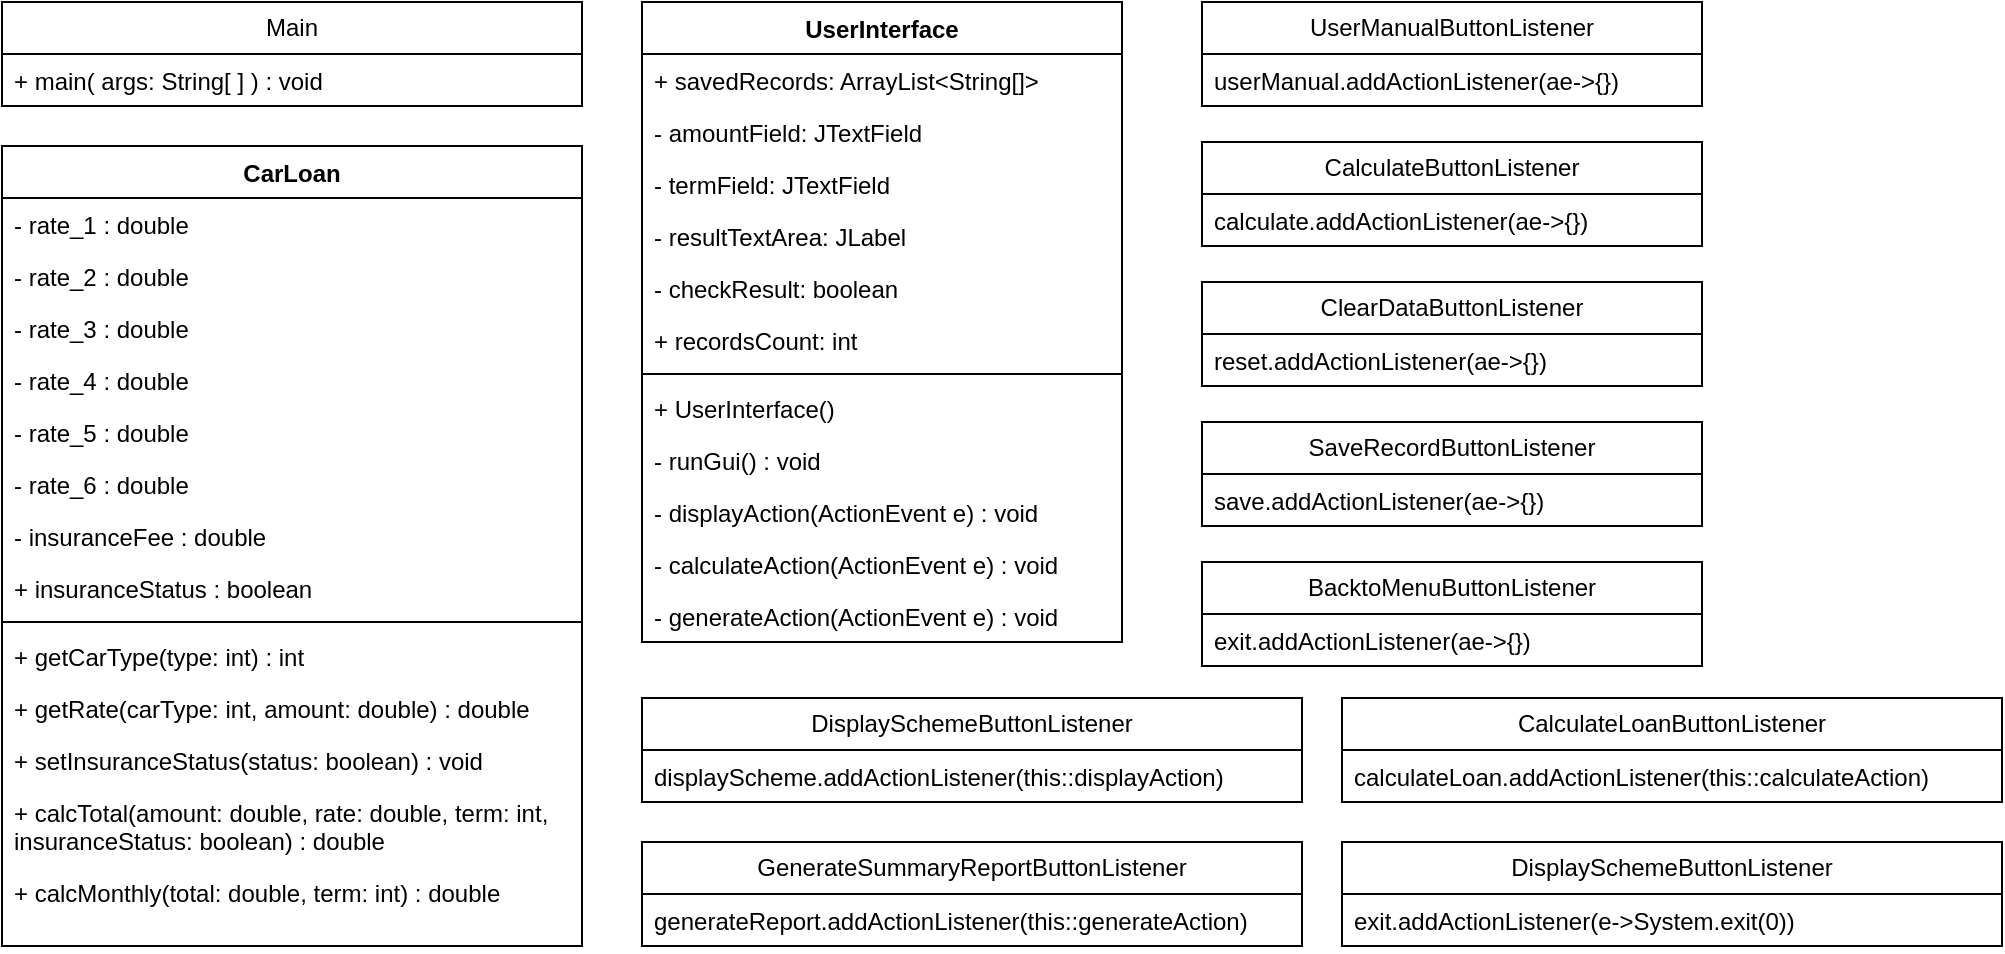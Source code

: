 <mxfile version="23.1.5" type="github">
  <diagram name="Page-1" id="sx6abhNxPQXdy5xg8jdA">
    <mxGraphModel dx="848" dy="500" grid="1" gridSize="10" guides="1" tooltips="1" connect="1" arrows="1" fold="1" page="1" pageScale="1" pageWidth="2339" pageHeight="3300" math="0" shadow="0">
      <root>
        <mxCell id="0" />
        <mxCell id="1" parent="0" />
        <mxCell id="NxB3DynYGjk37U7DIylD-1" value="UserInterface" style="swimlane;fontStyle=1;align=center;verticalAlign=top;childLayout=stackLayout;horizontal=1;startSize=26;horizontalStack=0;resizeParent=1;resizeParentMax=0;resizeLast=0;collapsible=1;marginBottom=0;whiteSpace=wrap;html=1;" vertex="1" parent="1">
          <mxGeometry x="650" y="240" width="240" height="320" as="geometry" />
        </mxCell>
        <mxCell id="NxB3DynYGjk37U7DIylD-2" value="+ savedRecords: ArrayList&amp;lt;String[]&amp;gt;" style="text;strokeColor=none;fillColor=none;align=left;verticalAlign=top;spacingLeft=4;spacingRight=4;overflow=hidden;rotatable=0;points=[[0,0.5],[1,0.5]];portConstraint=eastwest;whiteSpace=wrap;html=1;" vertex="1" parent="NxB3DynYGjk37U7DIylD-1">
          <mxGeometry y="26" width="240" height="26" as="geometry" />
        </mxCell>
        <mxCell id="NxB3DynYGjk37U7DIylD-15" value="- amountField: JTextField" style="text;strokeColor=none;fillColor=none;align=left;verticalAlign=top;spacingLeft=4;spacingRight=4;overflow=hidden;rotatable=0;points=[[0,0.5],[1,0.5]];portConstraint=eastwest;whiteSpace=wrap;html=1;" vertex="1" parent="NxB3DynYGjk37U7DIylD-1">
          <mxGeometry y="52" width="240" height="26" as="geometry" />
        </mxCell>
        <mxCell id="NxB3DynYGjk37U7DIylD-14" value="- termField: JTextField" style="text;strokeColor=none;fillColor=none;align=left;verticalAlign=top;spacingLeft=4;spacingRight=4;overflow=hidden;rotatable=0;points=[[0,0.5],[1,0.5]];portConstraint=eastwest;whiteSpace=wrap;html=1;" vertex="1" parent="NxB3DynYGjk37U7DIylD-1">
          <mxGeometry y="78" width="240" height="26" as="geometry" />
        </mxCell>
        <mxCell id="NxB3DynYGjk37U7DIylD-13" value="- resultTextArea: JLabel" style="text;strokeColor=none;fillColor=none;align=left;verticalAlign=top;spacingLeft=4;spacingRight=4;overflow=hidden;rotatable=0;points=[[0,0.5],[1,0.5]];portConstraint=eastwest;whiteSpace=wrap;html=1;" vertex="1" parent="NxB3DynYGjk37U7DIylD-1">
          <mxGeometry y="104" width="240" height="26" as="geometry" />
        </mxCell>
        <mxCell id="NxB3DynYGjk37U7DIylD-12" value="- checkResult: boolean" style="text;strokeColor=none;fillColor=none;align=left;verticalAlign=top;spacingLeft=4;spacingRight=4;overflow=hidden;rotatable=0;points=[[0,0.5],[1,0.5]];portConstraint=eastwest;whiteSpace=wrap;html=1;" vertex="1" parent="NxB3DynYGjk37U7DIylD-1">
          <mxGeometry y="130" width="240" height="26" as="geometry" />
        </mxCell>
        <mxCell id="NxB3DynYGjk37U7DIylD-11" value="+ recordsCount: int" style="text;strokeColor=none;fillColor=none;align=left;verticalAlign=top;spacingLeft=4;spacingRight=4;overflow=hidden;rotatable=0;points=[[0,0.5],[1,0.5]];portConstraint=eastwest;whiteSpace=wrap;html=1;" vertex="1" parent="NxB3DynYGjk37U7DIylD-1">
          <mxGeometry y="156" width="240" height="26" as="geometry" />
        </mxCell>
        <mxCell id="NxB3DynYGjk37U7DIylD-3" value="" style="line;strokeWidth=1;fillColor=none;align=left;verticalAlign=middle;spacingTop=-1;spacingLeft=3;spacingRight=3;rotatable=0;labelPosition=right;points=[];portConstraint=eastwest;strokeColor=inherit;" vertex="1" parent="NxB3DynYGjk37U7DIylD-1">
          <mxGeometry y="182" width="240" height="8" as="geometry" />
        </mxCell>
        <mxCell id="NxB3DynYGjk37U7DIylD-4" value="+ UserInterface()" style="text;strokeColor=none;fillColor=none;align=left;verticalAlign=top;spacingLeft=4;spacingRight=4;overflow=hidden;rotatable=0;points=[[0,0.5],[1,0.5]];portConstraint=eastwest;whiteSpace=wrap;html=1;" vertex="1" parent="NxB3DynYGjk37U7DIylD-1">
          <mxGeometry y="190" width="240" height="26" as="geometry" />
        </mxCell>
        <mxCell id="NxB3DynYGjk37U7DIylD-27" value="- runGui() : void" style="text;strokeColor=none;fillColor=none;align=left;verticalAlign=top;spacingLeft=4;spacingRight=4;overflow=hidden;rotatable=0;points=[[0,0.5],[1,0.5]];portConstraint=eastwest;whiteSpace=wrap;html=1;" vertex="1" parent="NxB3DynYGjk37U7DIylD-1">
          <mxGeometry y="216" width="240" height="26" as="geometry" />
        </mxCell>
        <mxCell id="NxB3DynYGjk37U7DIylD-26" value="- displayAction(ActionEvent e) : void" style="text;strokeColor=none;fillColor=none;align=left;verticalAlign=top;spacingLeft=4;spacingRight=4;overflow=hidden;rotatable=0;points=[[0,0.5],[1,0.5]];portConstraint=eastwest;whiteSpace=wrap;html=1;" vertex="1" parent="NxB3DynYGjk37U7DIylD-1">
          <mxGeometry y="242" width="240" height="26" as="geometry" />
        </mxCell>
        <mxCell id="NxB3DynYGjk37U7DIylD-25" value="- calculateAction(ActionEvent e) : void" style="text;strokeColor=none;fillColor=none;align=left;verticalAlign=top;spacingLeft=4;spacingRight=4;overflow=hidden;rotatable=0;points=[[0,0.5],[1,0.5]];portConstraint=eastwest;whiteSpace=wrap;html=1;" vertex="1" parent="NxB3DynYGjk37U7DIylD-1">
          <mxGeometry y="268" width="240" height="26" as="geometry" />
        </mxCell>
        <mxCell id="NxB3DynYGjk37U7DIylD-24" value="- generateAction(ActionEvent e) : void" style="text;strokeColor=none;fillColor=none;align=left;verticalAlign=top;spacingLeft=4;spacingRight=4;overflow=hidden;rotatable=0;points=[[0,0.5],[1,0.5]];portConstraint=eastwest;whiteSpace=wrap;html=1;" vertex="1" parent="NxB3DynYGjk37U7DIylD-1">
          <mxGeometry y="294" width="240" height="26" as="geometry" />
        </mxCell>
        <mxCell id="NxB3DynYGjk37U7DIylD-5" value="CarLoan" style="swimlane;fontStyle=1;align=center;verticalAlign=top;childLayout=stackLayout;horizontal=1;startSize=26;horizontalStack=0;resizeParent=1;resizeParentMax=0;resizeLast=0;collapsible=1;marginBottom=0;whiteSpace=wrap;html=1;" vertex="1" parent="1">
          <mxGeometry x="330" y="312" width="290" height="400" as="geometry" />
        </mxCell>
        <mxCell id="NxB3DynYGjk37U7DIylD-6" value="- rate_1 : double&amp;nbsp;" style="text;strokeColor=none;fillColor=none;align=left;verticalAlign=top;spacingLeft=4;spacingRight=4;overflow=hidden;rotatable=0;points=[[0,0.5],[1,0.5]];portConstraint=eastwest;whiteSpace=wrap;html=1;" vertex="1" parent="NxB3DynYGjk37U7DIylD-5">
          <mxGeometry y="26" width="290" height="26" as="geometry" />
        </mxCell>
        <mxCell id="NxB3DynYGjk37U7DIylD-35" value="- rate_2 : double" style="text;strokeColor=none;fillColor=none;align=left;verticalAlign=top;spacingLeft=4;spacingRight=4;overflow=hidden;rotatable=0;points=[[0,0.5],[1,0.5]];portConstraint=eastwest;whiteSpace=wrap;html=1;" vertex="1" parent="NxB3DynYGjk37U7DIylD-5">
          <mxGeometry y="52" width="290" height="26" as="geometry" />
        </mxCell>
        <mxCell id="NxB3DynYGjk37U7DIylD-34" value="- rate_3 : double" style="text;strokeColor=none;fillColor=none;align=left;verticalAlign=top;spacingLeft=4;spacingRight=4;overflow=hidden;rotatable=0;points=[[0,0.5],[1,0.5]];portConstraint=eastwest;whiteSpace=wrap;html=1;" vertex="1" parent="NxB3DynYGjk37U7DIylD-5">
          <mxGeometry y="78" width="290" height="26" as="geometry" />
        </mxCell>
        <mxCell id="NxB3DynYGjk37U7DIylD-33" value="- rate_4 : double" style="text;strokeColor=none;fillColor=none;align=left;verticalAlign=top;spacingLeft=4;spacingRight=4;overflow=hidden;rotatable=0;points=[[0,0.5],[1,0.5]];portConstraint=eastwest;whiteSpace=wrap;html=1;" vertex="1" parent="NxB3DynYGjk37U7DIylD-5">
          <mxGeometry y="104" width="290" height="26" as="geometry" />
        </mxCell>
        <mxCell id="NxB3DynYGjk37U7DIylD-32" value="- rate_5 : double" style="text;strokeColor=none;fillColor=none;align=left;verticalAlign=top;spacingLeft=4;spacingRight=4;overflow=hidden;rotatable=0;points=[[0,0.5],[1,0.5]];portConstraint=eastwest;whiteSpace=wrap;html=1;" vertex="1" parent="NxB3DynYGjk37U7DIylD-5">
          <mxGeometry y="130" width="290" height="26" as="geometry" />
        </mxCell>
        <mxCell id="NxB3DynYGjk37U7DIylD-31" value="- rate_6 : double" style="text;strokeColor=none;fillColor=none;align=left;verticalAlign=top;spacingLeft=4;spacingRight=4;overflow=hidden;rotatable=0;points=[[0,0.5],[1,0.5]];portConstraint=eastwest;whiteSpace=wrap;html=1;" vertex="1" parent="NxB3DynYGjk37U7DIylD-5">
          <mxGeometry y="156" width="290" height="26" as="geometry" />
        </mxCell>
        <mxCell id="NxB3DynYGjk37U7DIylD-30" value="- insuranceFee : double" style="text;strokeColor=none;fillColor=none;align=left;verticalAlign=top;spacingLeft=4;spacingRight=4;overflow=hidden;rotatable=0;points=[[0,0.5],[1,0.5]];portConstraint=eastwest;whiteSpace=wrap;html=1;" vertex="1" parent="NxB3DynYGjk37U7DIylD-5">
          <mxGeometry y="182" width="290" height="26" as="geometry" />
        </mxCell>
        <mxCell id="NxB3DynYGjk37U7DIylD-68" value="+ insuranceStatus : boolean" style="text;strokeColor=none;fillColor=none;align=left;verticalAlign=top;spacingLeft=4;spacingRight=4;overflow=hidden;rotatable=0;points=[[0,0.5],[1,0.5]];portConstraint=eastwest;whiteSpace=wrap;html=1;" vertex="1" parent="NxB3DynYGjk37U7DIylD-5">
          <mxGeometry y="208" width="290" height="26" as="geometry" />
        </mxCell>
        <mxCell id="NxB3DynYGjk37U7DIylD-7" value="" style="line;strokeWidth=1;fillColor=none;align=left;verticalAlign=middle;spacingTop=-1;spacingLeft=3;spacingRight=3;rotatable=0;labelPosition=right;points=[];portConstraint=eastwest;strokeColor=inherit;" vertex="1" parent="NxB3DynYGjk37U7DIylD-5">
          <mxGeometry y="234" width="290" height="8" as="geometry" />
        </mxCell>
        <mxCell id="NxB3DynYGjk37U7DIylD-69" value="+ getCarType(type: int) : int" style="text;strokeColor=none;fillColor=none;align=left;verticalAlign=top;spacingLeft=4;spacingRight=4;overflow=hidden;rotatable=0;points=[[0,0.5],[1,0.5]];portConstraint=eastwest;whiteSpace=wrap;html=1;" vertex="1" parent="NxB3DynYGjk37U7DIylD-5">
          <mxGeometry y="242" width="290" height="26" as="geometry" />
        </mxCell>
        <mxCell id="NxB3DynYGjk37U7DIylD-8" value="+ getRate(carType: int, amount: double) : double" style="text;strokeColor=none;fillColor=none;align=left;verticalAlign=top;spacingLeft=4;spacingRight=4;overflow=hidden;rotatable=0;points=[[0,0.5],[1,0.5]];portConstraint=eastwest;whiteSpace=wrap;html=1;" vertex="1" parent="NxB3DynYGjk37U7DIylD-5">
          <mxGeometry y="268" width="290" height="26" as="geometry" />
        </mxCell>
        <mxCell id="NxB3DynYGjk37U7DIylD-39" value="+ setInsuranceStatus(status: boolean) : void" style="text;strokeColor=none;fillColor=none;align=left;verticalAlign=top;spacingLeft=4;spacingRight=4;overflow=hidden;rotatable=0;points=[[0,0.5],[1,0.5]];portConstraint=eastwest;whiteSpace=wrap;html=1;" vertex="1" parent="NxB3DynYGjk37U7DIylD-5">
          <mxGeometry y="294" width="290" height="26" as="geometry" />
        </mxCell>
        <mxCell id="NxB3DynYGjk37U7DIylD-38" value="+ calcTotal(amount: double, rate: double, term: int, insuranceStatus: boolean) : double" style="text;strokeColor=none;fillColor=none;align=left;verticalAlign=top;spacingLeft=4;spacingRight=4;overflow=hidden;rotatable=0;points=[[0,0.5],[1,0.5]];portConstraint=eastwest;whiteSpace=wrap;html=1;" vertex="1" parent="NxB3DynYGjk37U7DIylD-5">
          <mxGeometry y="320" width="290" height="40" as="geometry" />
        </mxCell>
        <mxCell id="NxB3DynYGjk37U7DIylD-70" value="+ calcMonthly(total: double, term: int) : double" style="text;strokeColor=none;fillColor=none;align=left;verticalAlign=top;spacingLeft=4;spacingRight=4;overflow=hidden;rotatable=0;points=[[0,0.5],[1,0.5]];portConstraint=eastwest;whiteSpace=wrap;html=1;" vertex="1" parent="NxB3DynYGjk37U7DIylD-5">
          <mxGeometry y="360" width="290" height="40" as="geometry" />
        </mxCell>
        <mxCell id="NxB3DynYGjk37U7DIylD-62" value="Main" style="swimlane;fontStyle=0;childLayout=stackLayout;horizontal=1;startSize=26;fillColor=none;horizontalStack=0;resizeParent=1;resizeParentMax=0;resizeLast=0;collapsible=1;marginBottom=0;whiteSpace=wrap;html=1;" vertex="1" parent="1">
          <mxGeometry x="330" y="240" width="290" height="52" as="geometry" />
        </mxCell>
        <mxCell id="NxB3DynYGjk37U7DIylD-63" value="+ main( args: String[ ] ) : void" style="text;strokeColor=none;fillColor=none;align=left;verticalAlign=top;spacingLeft=4;spacingRight=4;overflow=hidden;rotatable=0;points=[[0,0.5],[1,0.5]];portConstraint=eastwest;whiteSpace=wrap;html=1;" vertex="1" parent="NxB3DynYGjk37U7DIylD-62">
          <mxGeometry y="26" width="290" height="26" as="geometry" />
        </mxCell>
        <mxCell id="NxB3DynYGjk37U7DIylD-71" value="UserManualButtonListener" style="swimlane;fontStyle=0;childLayout=stackLayout;horizontal=1;startSize=26;fillColor=none;horizontalStack=0;resizeParent=1;resizeParentMax=0;resizeLast=0;collapsible=1;marginBottom=0;whiteSpace=wrap;html=1;" vertex="1" parent="1">
          <mxGeometry x="930" y="240" width="250" height="52" as="geometry" />
        </mxCell>
        <mxCell id="NxB3DynYGjk37U7DIylD-72" value="userManual.addActionListener(ae-&amp;gt;{})&amp;nbsp;" style="text;strokeColor=none;fillColor=none;align=left;verticalAlign=top;spacingLeft=4;spacingRight=4;overflow=hidden;rotatable=0;points=[[0,0.5],[1,0.5]];portConstraint=eastwest;whiteSpace=wrap;html=1;" vertex="1" parent="NxB3DynYGjk37U7DIylD-71">
          <mxGeometry y="26" width="250" height="26" as="geometry" />
        </mxCell>
        <mxCell id="NxB3DynYGjk37U7DIylD-75" value="CalculateButtonListener" style="swimlane;fontStyle=0;childLayout=stackLayout;horizontal=1;startSize=26;fillColor=none;horizontalStack=0;resizeParent=1;resizeParentMax=0;resizeLast=0;collapsible=1;marginBottom=0;whiteSpace=wrap;html=1;" vertex="1" parent="1">
          <mxGeometry x="930" y="310" width="250" height="52" as="geometry" />
        </mxCell>
        <mxCell id="NxB3DynYGjk37U7DIylD-76" value="calculate.addActionListener(ae-&amp;gt;{})&amp;nbsp;" style="text;strokeColor=none;fillColor=none;align=left;verticalAlign=top;spacingLeft=4;spacingRight=4;overflow=hidden;rotatable=0;points=[[0,0.5],[1,0.5]];portConstraint=eastwest;whiteSpace=wrap;html=1;" vertex="1" parent="NxB3DynYGjk37U7DIylD-75">
          <mxGeometry y="26" width="250" height="26" as="geometry" />
        </mxCell>
        <mxCell id="NxB3DynYGjk37U7DIylD-77" value="ClearDataButtonListener" style="swimlane;fontStyle=0;childLayout=stackLayout;horizontal=1;startSize=26;fillColor=none;horizontalStack=0;resizeParent=1;resizeParentMax=0;resizeLast=0;collapsible=1;marginBottom=0;whiteSpace=wrap;html=1;" vertex="1" parent="1">
          <mxGeometry x="930" y="380" width="250" height="52" as="geometry" />
        </mxCell>
        <mxCell id="NxB3DynYGjk37U7DIylD-78" value="reset.addActionListener(ae-&amp;gt;{})&amp;nbsp;" style="text;strokeColor=none;fillColor=none;align=left;verticalAlign=top;spacingLeft=4;spacingRight=4;overflow=hidden;rotatable=0;points=[[0,0.5],[1,0.5]];portConstraint=eastwest;whiteSpace=wrap;html=1;" vertex="1" parent="NxB3DynYGjk37U7DIylD-77">
          <mxGeometry y="26" width="250" height="26" as="geometry" />
        </mxCell>
        <mxCell id="NxB3DynYGjk37U7DIylD-80" value="SaveRecordButtonListener" style="swimlane;fontStyle=0;childLayout=stackLayout;horizontal=1;startSize=26;fillColor=none;horizontalStack=0;resizeParent=1;resizeParentMax=0;resizeLast=0;collapsible=1;marginBottom=0;whiteSpace=wrap;html=1;" vertex="1" parent="1">
          <mxGeometry x="930" y="450" width="250" height="52" as="geometry" />
        </mxCell>
        <mxCell id="NxB3DynYGjk37U7DIylD-81" value="save.addActionListener(ae-&amp;gt;{})&amp;nbsp;" style="text;strokeColor=none;fillColor=none;align=left;verticalAlign=top;spacingLeft=4;spacingRight=4;overflow=hidden;rotatable=0;points=[[0,0.5],[1,0.5]];portConstraint=eastwest;whiteSpace=wrap;html=1;" vertex="1" parent="NxB3DynYGjk37U7DIylD-80">
          <mxGeometry y="26" width="250" height="26" as="geometry" />
        </mxCell>
        <mxCell id="NxB3DynYGjk37U7DIylD-82" value="BacktoMenuButtonListener" style="swimlane;fontStyle=0;childLayout=stackLayout;horizontal=1;startSize=26;fillColor=none;horizontalStack=0;resizeParent=1;resizeParentMax=0;resizeLast=0;collapsible=1;marginBottom=0;whiteSpace=wrap;html=1;" vertex="1" parent="1">
          <mxGeometry x="930" y="520" width="250" height="52" as="geometry" />
        </mxCell>
        <mxCell id="NxB3DynYGjk37U7DIylD-83" value="exit.addActionListener(ae-&amp;gt;{})&amp;nbsp;" style="text;strokeColor=none;fillColor=none;align=left;verticalAlign=top;spacingLeft=4;spacingRight=4;overflow=hidden;rotatable=0;points=[[0,0.5],[1,0.5]];portConstraint=eastwest;whiteSpace=wrap;html=1;" vertex="1" parent="NxB3DynYGjk37U7DIylD-82">
          <mxGeometry y="26" width="250" height="26" as="geometry" />
        </mxCell>
        <mxCell id="NxB3DynYGjk37U7DIylD-85" value="DisplaySchemeButtonListener" style="swimlane;fontStyle=0;childLayout=stackLayout;horizontal=1;startSize=26;fillColor=none;horizontalStack=0;resizeParent=1;resizeParentMax=0;resizeLast=0;collapsible=1;marginBottom=0;whiteSpace=wrap;html=1;" vertex="1" parent="1">
          <mxGeometry x="650" y="588" width="330" height="52" as="geometry" />
        </mxCell>
        <mxCell id="NxB3DynYGjk37U7DIylD-86" value="displayScheme.addActionListener(this::displayAction)" style="text;strokeColor=none;fillColor=none;align=left;verticalAlign=top;spacingLeft=4;spacingRight=4;overflow=hidden;rotatable=0;points=[[0,0.5],[1,0.5]];portConstraint=eastwest;whiteSpace=wrap;html=1;" vertex="1" parent="NxB3DynYGjk37U7DIylD-85">
          <mxGeometry y="26" width="330" height="26" as="geometry" />
        </mxCell>
        <mxCell id="NxB3DynYGjk37U7DIylD-87" value="GenerateSummaryReportButtonListener" style="swimlane;fontStyle=0;childLayout=stackLayout;horizontal=1;startSize=26;fillColor=none;horizontalStack=0;resizeParent=1;resizeParentMax=0;resizeLast=0;collapsible=1;marginBottom=0;whiteSpace=wrap;html=1;" vertex="1" parent="1">
          <mxGeometry x="650" y="660" width="330" height="52" as="geometry" />
        </mxCell>
        <mxCell id="NxB3DynYGjk37U7DIylD-88" value="generateReport.addActionListener(this::generateAction)" style="text;strokeColor=none;fillColor=none;align=left;verticalAlign=top;spacingLeft=4;spacingRight=4;overflow=hidden;rotatable=0;points=[[0,0.5],[1,0.5]];portConstraint=eastwest;whiteSpace=wrap;html=1;" vertex="1" parent="NxB3DynYGjk37U7DIylD-87">
          <mxGeometry y="26" width="330" height="26" as="geometry" />
        </mxCell>
        <mxCell id="NxB3DynYGjk37U7DIylD-89" value="CalculateLoanButtonListener" style="swimlane;fontStyle=0;childLayout=stackLayout;horizontal=1;startSize=26;fillColor=none;horizontalStack=0;resizeParent=1;resizeParentMax=0;resizeLast=0;collapsible=1;marginBottom=0;whiteSpace=wrap;html=1;" vertex="1" parent="1">
          <mxGeometry x="1000" y="588" width="330" height="52" as="geometry" />
        </mxCell>
        <mxCell id="NxB3DynYGjk37U7DIylD-90" value="calculateLoan.addActionListener(this::calculateAction)" style="text;strokeColor=none;fillColor=none;align=left;verticalAlign=top;spacingLeft=4;spacingRight=4;overflow=hidden;rotatable=0;points=[[0,0.5],[1,0.5]];portConstraint=eastwest;whiteSpace=wrap;html=1;" vertex="1" parent="NxB3DynYGjk37U7DIylD-89">
          <mxGeometry y="26" width="330" height="26" as="geometry" />
        </mxCell>
        <mxCell id="NxB3DynYGjk37U7DIylD-91" value="DisplaySchemeButtonListener" style="swimlane;fontStyle=0;childLayout=stackLayout;horizontal=1;startSize=26;fillColor=none;horizontalStack=0;resizeParent=1;resizeParentMax=0;resizeLast=0;collapsible=1;marginBottom=0;whiteSpace=wrap;html=1;" vertex="1" parent="1">
          <mxGeometry x="1000" y="660" width="330" height="52" as="geometry" />
        </mxCell>
        <mxCell id="NxB3DynYGjk37U7DIylD-92" value="exit.addActionListener(e-&amp;gt;System.exit(0))" style="text;strokeColor=none;fillColor=none;align=left;verticalAlign=top;spacingLeft=4;spacingRight=4;overflow=hidden;rotatable=0;points=[[0,0.5],[1,0.5]];portConstraint=eastwest;whiteSpace=wrap;html=1;" vertex="1" parent="NxB3DynYGjk37U7DIylD-91">
          <mxGeometry y="26" width="330" height="26" as="geometry" />
        </mxCell>
      </root>
    </mxGraphModel>
  </diagram>
</mxfile>
